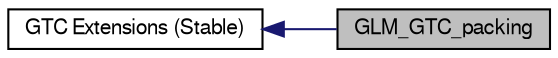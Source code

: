 digraph structs
{
  bgcolor="transparent";
  edge [fontname="FreeSans",fontsize=8,labelfontname="FreeSans",labelfontsize=8];
  node [fontname="FreeSans",fontsize=10,shape=record];
  rankdir=LR;
  Node1 [label="GTC Extensions (Stable)",height=0.2,width=0.4,color="black",URL="$group__gtc.html",tooltip="Functions and types that the GLSL specification doesn&#39;t define, but useful to..."];
  Node0 [label="GLM_GTC_packing",height=0.2,width=0.4,color="black", fillcolor="grey75", style="filled" fontcolor="black"];
  Node1->Node0 [shape=plaintext, color="midnightblue", dir="back", style="solid"];
}
